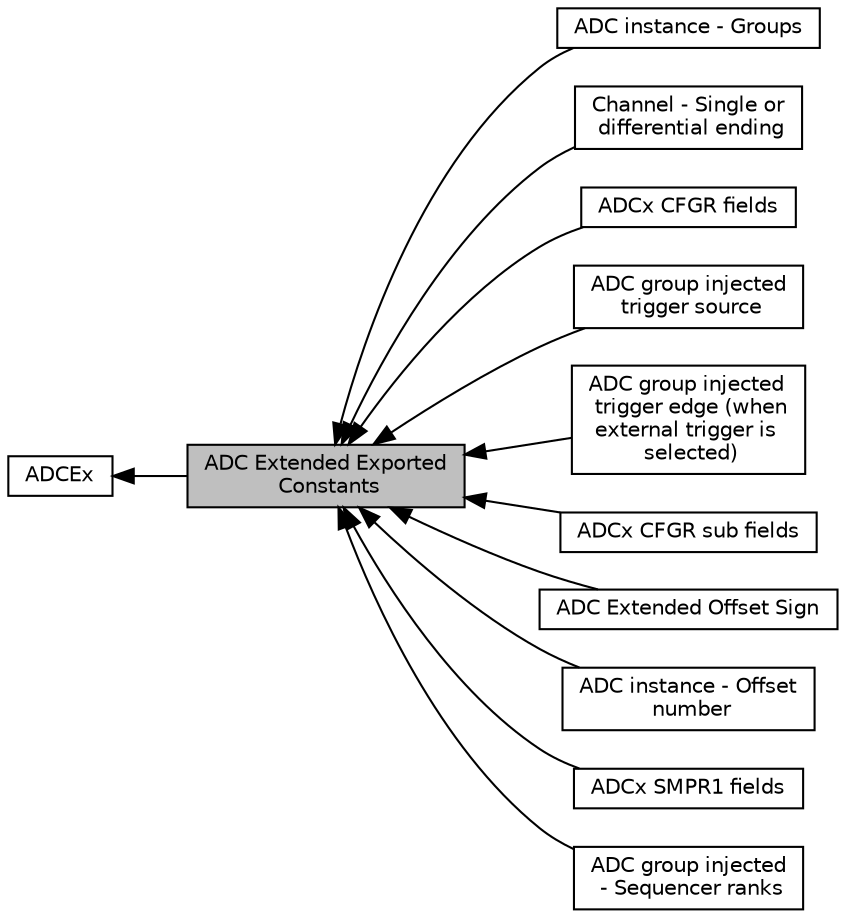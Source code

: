 digraph "ADC Extended Exported Constants"
{
  edge [fontname="Helvetica",fontsize="10",labelfontname="Helvetica",labelfontsize="10"];
  node [fontname="Helvetica",fontsize="10",shape=box];
  rankdir=LR;
  Node9 [label="ADC instance - Groups",height=0.2,width=0.4,color="black", fillcolor="white", style="filled",URL="$group__ADC__HAL__EC__GROUPS.html",tooltip=" "];
  Node2 [label="ADCEx",height=0.2,width=0.4,color="black", fillcolor="white", style="filled",URL="$group__ADCEx.html",tooltip="ADC Extended HAL module driver."];
  Node5 [label="Channel - Single or\l differential ending",height=0.2,width=0.4,color="black", fillcolor="white", style="filled",URL="$group__ADC__HAL__EC__CHANNEL__SINGLE__DIFF__ENDING.html",tooltip=" "];
  Node10 [label="ADCx CFGR fields",height=0.2,width=0.4,color="black", fillcolor="white", style="filled",URL="$group__ADC__CFGR__fields.html",tooltip=" "];
  Node3 [label="ADC group injected\l trigger source",height=0.2,width=0.4,color="black", fillcolor="white", style="filled",URL="$group__ADC__injected__external__trigger__source.html",tooltip=" "];
  Node4 [label="ADC group injected\l trigger edge (when\l external trigger is\l selected)",height=0.2,width=0.4,color="black", fillcolor="white", style="filled",URL="$group__ADC__injected__external__trigger__edge.html",tooltip=" "];
  Node12 [label="ADCx CFGR sub fields",height=0.2,width=0.4,color="black", fillcolor="white", style="filled",URL="$group__ADC__CFGR__fields__2.html",tooltip=" "];
  Node7 [label="ADC Extended Offset Sign",height=0.2,width=0.4,color="black", fillcolor="white", style="filled",URL="$group__ADCEx__OffsetSign.html",tooltip=" "];
  Node6 [label="ADC instance - Offset\l number",height=0.2,width=0.4,color="black", fillcolor="white", style="filled",URL="$group__ADC__HAL__EC__OFFSET__NB.html",tooltip=" "];
  Node1 [label="ADC Extended Exported\l Constants",height=0.2,width=0.4,color="black", fillcolor="grey75", style="filled", fontcolor="black",tooltip=" "];
  Node11 [label="ADCx SMPR1 fields",height=0.2,width=0.4,color="black", fillcolor="white", style="filled",URL="$group__ADC__SMPR1__fields.html",tooltip=" "];
  Node8 [label="ADC group injected\l - Sequencer ranks",height=0.2,width=0.4,color="black", fillcolor="white", style="filled",URL="$group__ADC__INJ__SEQ__RANKS.html",tooltip=" "];
  Node2->Node1 [shape=plaintext, dir="back", style="solid"];
  Node1->Node3 [shape=plaintext, dir="back", style="solid"];
  Node1->Node4 [shape=plaintext, dir="back", style="solid"];
  Node1->Node5 [shape=plaintext, dir="back", style="solid"];
  Node1->Node6 [shape=plaintext, dir="back", style="solid"];
  Node1->Node7 [shape=plaintext, dir="back", style="solid"];
  Node1->Node8 [shape=plaintext, dir="back", style="solid"];
  Node1->Node9 [shape=plaintext, dir="back", style="solid"];
  Node1->Node10 [shape=plaintext, dir="back", style="solid"];
  Node1->Node11 [shape=plaintext, dir="back", style="solid"];
  Node1->Node12 [shape=plaintext, dir="back", style="solid"];
}
